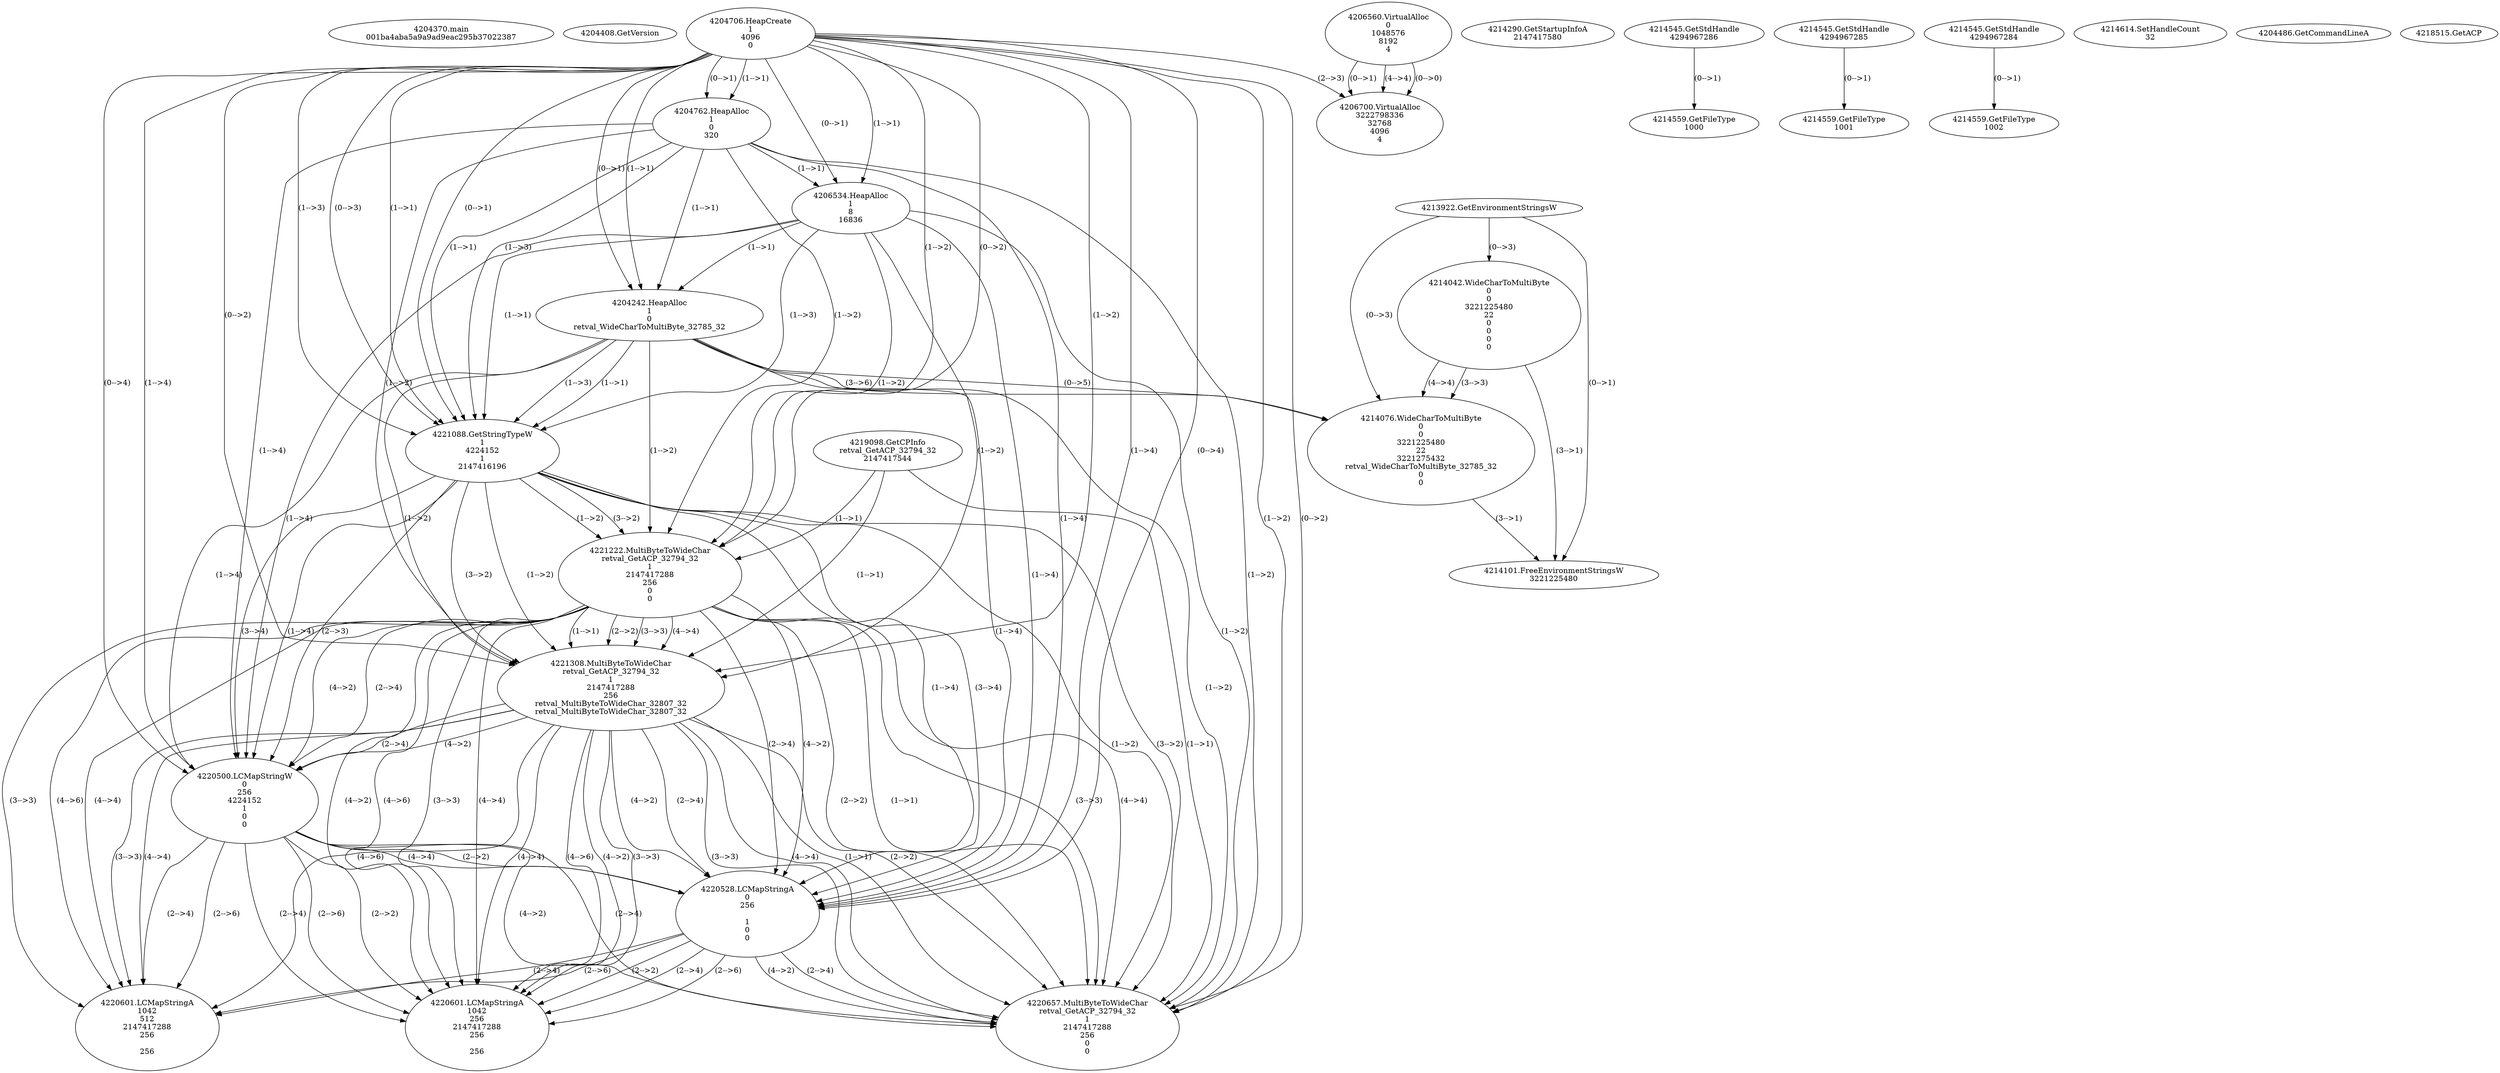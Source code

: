// Global SCDG with merge call
digraph {
	0 [label="4204370.main
001ba4aba5a9a9ad9eac295b37022387"]
	1 [label="4204408.GetVersion
"]
	2 [label="4204706.HeapCreate
1
4096
0"]
	3 [label="4204762.HeapAlloc
1
0
320"]
	2 -> 3 [label="(1-->1)"]
	2 -> 3 [label="(0-->1)"]
	4 [label="4206534.HeapAlloc
1
8
16836"]
	2 -> 4 [label="(1-->1)"]
	2 -> 4 [label="(0-->1)"]
	3 -> 4 [label="(1-->1)"]
	5 [label="4206560.VirtualAlloc
0
1048576
8192
4"]
	6 [label="4206700.VirtualAlloc
3222798336
32768
4096
4"]
	5 -> 6 [label="(0-->1)"]
	2 -> 6 [label="(2-->3)"]
	5 -> 6 [label="(4-->4)"]
	5 -> 6 [label="(0-->0)"]
	7 [label="4214290.GetStartupInfoA
2147417580"]
	8 [label="4214545.GetStdHandle
4294967286"]
	9 [label="4214559.GetFileType
1000"]
	8 -> 9 [label="(0-->1)"]
	10 [label="4214545.GetStdHandle
4294967285"]
	11 [label="4214559.GetFileType
1001"]
	10 -> 11 [label="(0-->1)"]
	12 [label="4214545.GetStdHandle
4294967284"]
	13 [label="4214559.GetFileType
1002"]
	12 -> 13 [label="(0-->1)"]
	14 [label="4214614.SetHandleCount
32"]
	15 [label="4204486.GetCommandLineA
"]
	16 [label="4213922.GetEnvironmentStringsW
"]
	17 [label="4214042.WideCharToMultiByte
0
0
3221225480
22
0
0
0
0"]
	16 -> 17 [label="(0-->3)"]
	18 [label="4204242.HeapAlloc
1
0
retval_WideCharToMultiByte_32785_32"]
	2 -> 18 [label="(1-->1)"]
	2 -> 18 [label="(0-->1)"]
	3 -> 18 [label="(1-->1)"]
	4 -> 18 [label="(1-->1)"]
	19 [label="4214076.WideCharToMultiByte
0
0
3221225480
22
3221275432
retval_WideCharToMultiByte_32785_32
0
0"]
	16 -> 19 [label="(0-->3)"]
	17 -> 19 [label="(3-->3)"]
	17 -> 19 [label="(4-->4)"]
	18 -> 19 [label="(0-->5)"]
	18 -> 19 [label="(3-->6)"]
	20 [label="4214101.FreeEnvironmentStringsW
3221225480"]
	16 -> 20 [label="(0-->1)"]
	17 -> 20 [label="(3-->1)"]
	19 -> 20 [label="(3-->1)"]
	21 [label="4218515.GetACP
"]
	22 [label="4219098.GetCPInfo
retval_GetACP_32794_32
2147417544"]
	23 [label="4221088.GetStringTypeW
1
4224152
1
2147416196"]
	2 -> 23 [label="(1-->1)"]
	2 -> 23 [label="(0-->1)"]
	3 -> 23 [label="(1-->1)"]
	4 -> 23 [label="(1-->1)"]
	18 -> 23 [label="(1-->1)"]
	2 -> 23 [label="(1-->3)"]
	2 -> 23 [label="(0-->3)"]
	3 -> 23 [label="(1-->3)"]
	4 -> 23 [label="(1-->3)"]
	18 -> 23 [label="(1-->3)"]
	24 [label="4221222.MultiByteToWideChar
retval_GetACP_32794_32
1
2147417288
256
0
0"]
	22 -> 24 [label="(1-->1)"]
	2 -> 24 [label="(1-->2)"]
	2 -> 24 [label="(0-->2)"]
	3 -> 24 [label="(1-->2)"]
	4 -> 24 [label="(1-->2)"]
	18 -> 24 [label="(1-->2)"]
	23 -> 24 [label="(1-->2)"]
	23 -> 24 [label="(3-->2)"]
	25 [label="4221308.MultiByteToWideChar
retval_GetACP_32794_32
1
2147417288
256
retval_MultiByteToWideChar_32807_32
retval_MultiByteToWideChar_32807_32"]
	22 -> 25 [label="(1-->1)"]
	24 -> 25 [label="(1-->1)"]
	2 -> 25 [label="(1-->2)"]
	2 -> 25 [label="(0-->2)"]
	3 -> 25 [label="(1-->2)"]
	4 -> 25 [label="(1-->2)"]
	18 -> 25 [label="(1-->2)"]
	23 -> 25 [label="(1-->2)"]
	23 -> 25 [label="(3-->2)"]
	24 -> 25 [label="(2-->2)"]
	24 -> 25 [label="(3-->3)"]
	24 -> 25 [label="(4-->4)"]
	26 [label="4220500.LCMapStringW
0
256
4224152
1
0
0"]
	24 -> 26 [label="(4-->2)"]
	25 -> 26 [label="(4-->2)"]
	23 -> 26 [label="(2-->3)"]
	2 -> 26 [label="(1-->4)"]
	2 -> 26 [label="(0-->4)"]
	3 -> 26 [label="(1-->4)"]
	4 -> 26 [label="(1-->4)"]
	18 -> 26 [label="(1-->4)"]
	23 -> 26 [label="(1-->4)"]
	23 -> 26 [label="(3-->4)"]
	24 -> 26 [label="(2-->4)"]
	25 -> 26 [label="(2-->4)"]
	27 [label="4220528.LCMapStringA
0
256

1
0
0"]
	24 -> 27 [label="(4-->2)"]
	25 -> 27 [label="(4-->2)"]
	26 -> 27 [label="(2-->2)"]
	2 -> 27 [label="(1-->4)"]
	2 -> 27 [label="(0-->4)"]
	3 -> 27 [label="(1-->4)"]
	4 -> 27 [label="(1-->4)"]
	18 -> 27 [label="(1-->4)"]
	23 -> 27 [label="(1-->4)"]
	23 -> 27 [label="(3-->4)"]
	24 -> 27 [label="(2-->4)"]
	25 -> 27 [label="(2-->4)"]
	26 -> 27 [label="(4-->4)"]
	28 [label="4220601.LCMapStringA
1042
512
2147417288
256

256"]
	24 -> 28 [label="(3-->3)"]
	25 -> 28 [label="(3-->3)"]
	24 -> 28 [label="(4-->4)"]
	25 -> 28 [label="(4-->4)"]
	26 -> 28 [label="(2-->4)"]
	27 -> 28 [label="(2-->4)"]
	24 -> 28 [label="(4-->6)"]
	25 -> 28 [label="(4-->6)"]
	26 -> 28 [label="(2-->6)"]
	27 -> 28 [label="(2-->6)"]
	29 [label="4220601.LCMapStringA
1042
256
2147417288
256

256"]
	24 -> 29 [label="(4-->2)"]
	25 -> 29 [label="(4-->2)"]
	26 -> 29 [label="(2-->2)"]
	27 -> 29 [label="(2-->2)"]
	24 -> 29 [label="(3-->3)"]
	25 -> 29 [label="(3-->3)"]
	24 -> 29 [label="(4-->4)"]
	25 -> 29 [label="(4-->4)"]
	26 -> 29 [label="(2-->4)"]
	27 -> 29 [label="(2-->4)"]
	24 -> 29 [label="(4-->6)"]
	25 -> 29 [label="(4-->6)"]
	26 -> 29 [label="(2-->6)"]
	27 -> 29 [label="(2-->6)"]
	30 [label="4220657.MultiByteToWideChar
retval_GetACP_32794_32
1
2147417288
256
0
0"]
	22 -> 30 [label="(1-->1)"]
	24 -> 30 [label="(1-->1)"]
	25 -> 30 [label="(1-->1)"]
	2 -> 30 [label="(1-->2)"]
	2 -> 30 [label="(0-->2)"]
	3 -> 30 [label="(1-->2)"]
	4 -> 30 [label="(1-->2)"]
	18 -> 30 [label="(1-->2)"]
	23 -> 30 [label="(1-->2)"]
	23 -> 30 [label="(3-->2)"]
	24 -> 30 [label="(2-->2)"]
	25 -> 30 [label="(2-->2)"]
	26 -> 30 [label="(4-->2)"]
	27 -> 30 [label="(4-->2)"]
	24 -> 30 [label="(3-->3)"]
	25 -> 30 [label="(3-->3)"]
	24 -> 30 [label="(4-->4)"]
	25 -> 30 [label="(4-->4)"]
	26 -> 30 [label="(2-->4)"]
	27 -> 30 [label="(2-->4)"]
}
